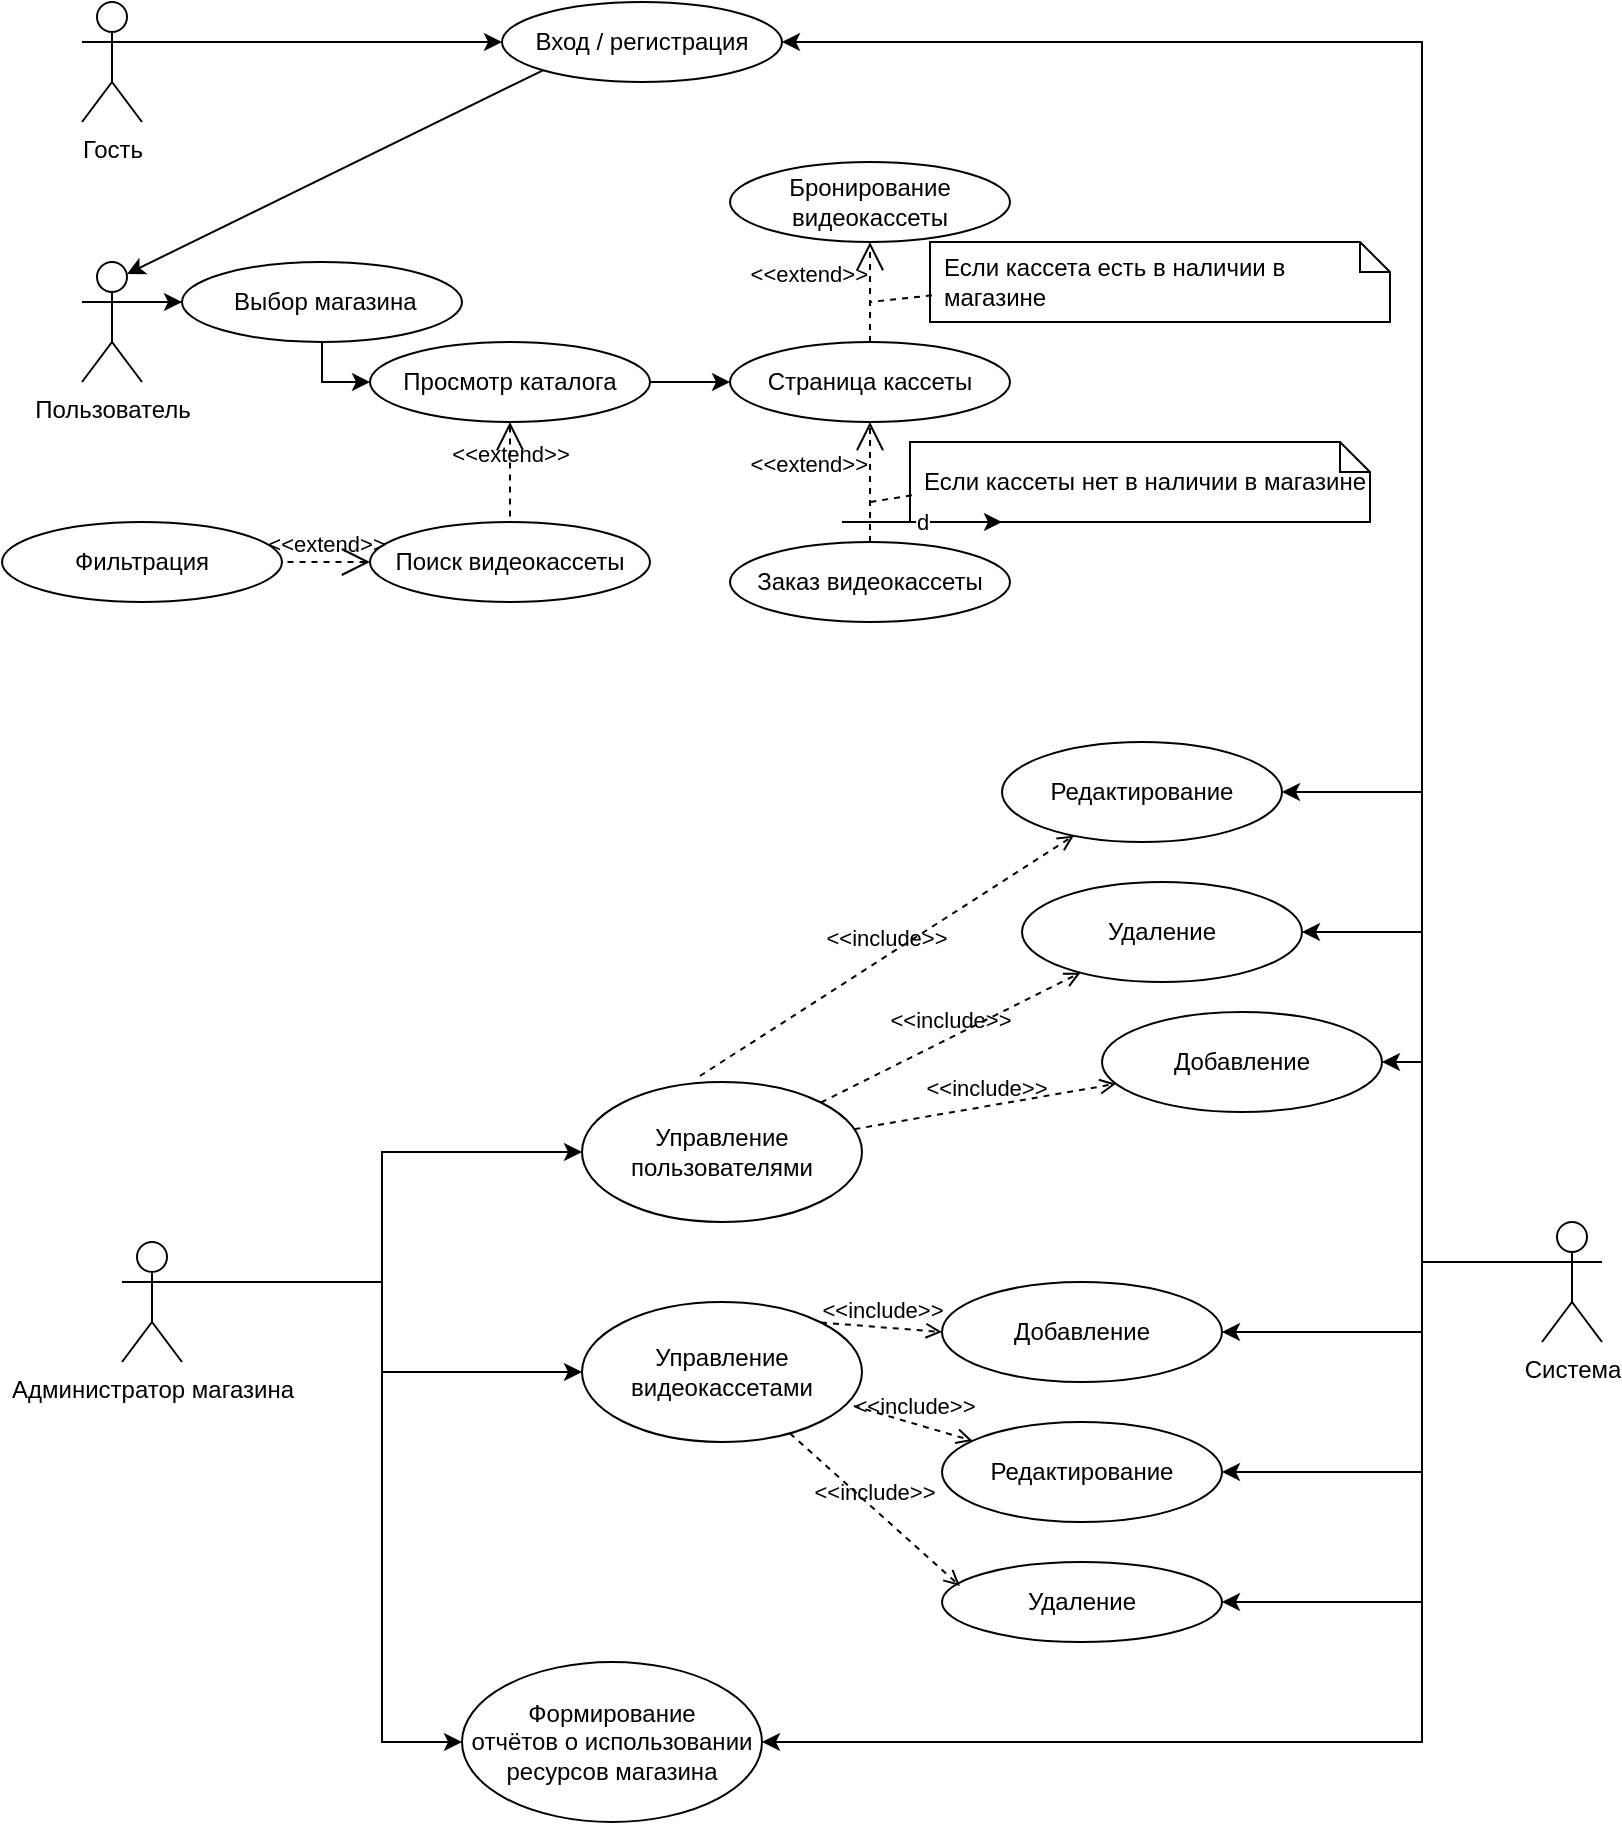 <mxfile>
    <diagram name="Страница — 1" id="rm-tLRI3IolC6JDpZ9o5">
        <mxGraphModel dx="973" dy="664" grid="1" gridSize="10" guides="1" tooltips="1" connect="1" arrows="1" fold="1" page="1" pageScale="1" pageWidth="827" pageHeight="1169" math="0" shadow="0">
            <root>
                <mxCell id="0"/>
                <mxCell id="1" parent="0"/>
                <mxCell id="HtFeE2W3FKLRe4RivsSI-40" style="rounded=0;orthogonalLoop=1;jettySize=auto;html=1;exitX=1;exitY=0.333;exitDx=0;exitDy=0;exitPerimeter=0;edgeStyle=elbowEdgeStyle;" parent="1" source="HtFeE2W3FKLRe4RivsSI-1" target="HtFeE2W3FKLRe4RivsSI-27" edge="1">
                    <mxGeometry relative="1" as="geometry"/>
                </mxCell>
                <mxCell id="HtFeE2W3FKLRe4RivsSI-1" value="Администратор магазина" style="shape=umlActor;verticalLabelPosition=bottom;verticalAlign=top;html=1;outlineConnect=0;" parent="1" vertex="1">
                    <mxGeometry x="70" y="650" width="30" height="60" as="geometry"/>
                </mxCell>
                <mxCell id="HtFeE2W3FKLRe4RivsSI-23" style="edgeStyle=orthogonalEdgeStyle;rounded=0;orthogonalLoop=1;jettySize=auto;html=1;exitX=1;exitY=0.333;exitDx=0;exitDy=0;exitPerimeter=0;entryX=0;entryY=0.5;entryDx=0;entryDy=0;" parent="1" source="HtFeE2W3FKLRe4RivsSI-15" target="HtFeE2W3FKLRe4RivsSI-16" edge="1">
                    <mxGeometry relative="1" as="geometry"/>
                </mxCell>
                <mxCell id="HtFeE2W3FKLRe4RivsSI-15" value="Гость" style="shape=umlActor;verticalLabelPosition=bottom;verticalAlign=top;html=1;outlineConnect=0;" parent="1" vertex="1">
                    <mxGeometry x="50" y="30" width="30" height="60" as="geometry"/>
                </mxCell>
                <mxCell id="HtFeE2W3FKLRe4RivsSI-16" value="Вход / регистрация" style="ellipse;whiteSpace=wrap;html=1;" parent="1" vertex="1">
                    <mxGeometry x="260" y="30" width="140" height="40" as="geometry"/>
                </mxCell>
                <mxCell id="HtFeE2W3FKLRe4RivsSI-108" style="edgeStyle=orthogonalEdgeStyle;rounded=0;orthogonalLoop=1;jettySize=auto;html=1;exitX=1;exitY=0.5;exitDx=0;exitDy=0;entryX=0;entryY=0.5;entryDx=0;entryDy=0;" parent="1" source="HtFeE2W3FKLRe4RivsSI-17" target="HtFeE2W3FKLRe4RivsSI-107" edge="1">
                    <mxGeometry relative="1" as="geometry"/>
                </mxCell>
                <mxCell id="HtFeE2W3FKLRe4RivsSI-17" value="Просмотр каталога" style="ellipse;whiteSpace=wrap;html=1;" parent="1" vertex="1">
                    <mxGeometry x="194" y="200" width="140" height="40" as="geometry"/>
                </mxCell>
                <mxCell id="HtFeE2W3FKLRe4RivsSI-18" value="Поиск видеокассеты" style="ellipse;whiteSpace=wrap;html=1;" parent="1" vertex="1">
                    <mxGeometry x="194" y="290" width="140" height="40" as="geometry"/>
                </mxCell>
                <mxCell id="HtFeE2W3FKLRe4RivsSI-27" value="Управление видеокассетами" style="ellipse;whiteSpace=wrap;html=1;" parent="1" vertex="1">
                    <mxGeometry x="300" y="680" width="140" height="70" as="geometry"/>
                </mxCell>
                <mxCell id="HtFeE2W3FKLRe4RivsSI-97" style="edgeStyle=orthogonalEdgeStyle;rounded=0;orthogonalLoop=1;jettySize=auto;html=1;exitX=1;exitY=0.333;exitDx=0;exitDy=0;exitPerimeter=0;" parent="1" source="HtFeE2W3FKLRe4RivsSI-32" target="HtFeE2W3FKLRe4RivsSI-96" edge="1">
                    <mxGeometry relative="1" as="geometry"/>
                </mxCell>
                <mxCell id="HtFeE2W3FKLRe4RivsSI-32" value="Пользователь" style="shape=umlActor;verticalLabelPosition=bottom;verticalAlign=top;html=1;outlineConnect=0;" parent="1" vertex="1">
                    <mxGeometry x="50" y="160" width="30" height="60" as="geometry"/>
                </mxCell>
                <mxCell id="HtFeE2W3FKLRe4RivsSI-38" value="Управление пользователями" style="ellipse;whiteSpace=wrap;html=1;" parent="1" vertex="1">
                    <mxGeometry x="300" y="570" width="140" height="70" as="geometry"/>
                </mxCell>
                <mxCell id="HtFeE2W3FKLRe4RivsSI-41" value="Добавление" style="ellipse;whiteSpace=wrap;html=1;" parent="1" vertex="1">
                    <mxGeometry x="480" y="670" width="140" height="50" as="geometry"/>
                </mxCell>
                <mxCell id="HtFeE2W3FKLRe4RivsSI-43" value="Удаление" style="ellipse;whiteSpace=wrap;html=1;" parent="1" vertex="1">
                    <mxGeometry x="480" y="810" width="140" height="40" as="geometry"/>
                </mxCell>
                <mxCell id="HtFeE2W3FKLRe4RivsSI-44" value="Редактирование" style="ellipse;whiteSpace=wrap;html=1;" parent="1" vertex="1">
                    <mxGeometry x="480" y="740" width="140" height="50" as="geometry"/>
                </mxCell>
                <mxCell id="HtFeE2W3FKLRe4RivsSI-45" value="Добавление" style="ellipse;whiteSpace=wrap;html=1;" parent="1" vertex="1">
                    <mxGeometry x="560" y="535" width="140" height="50" as="geometry"/>
                </mxCell>
                <mxCell id="HtFeE2W3FKLRe4RivsSI-46" value="Удаление" style="ellipse;whiteSpace=wrap;html=1;" parent="1" vertex="1">
                    <mxGeometry x="520" y="470" width="140" height="50" as="geometry"/>
                </mxCell>
                <mxCell id="HtFeE2W3FKLRe4RivsSI-47" value="Редактирование" style="ellipse;whiteSpace=wrap;html=1;" parent="1" vertex="1">
                    <mxGeometry x="510" y="400" width="140" height="50" as="geometry"/>
                </mxCell>
                <mxCell id="HtFeE2W3FKLRe4RivsSI-48" value="&amp;lt;&amp;lt;include&amp;gt;&amp;gt;" style="html=1;endArrow=open;verticalAlign=bottom;dashed=1;labelBackgroundColor=none;rounded=0;exitX=0.421;exitY=-0.043;exitDx=0;exitDy=0;exitPerimeter=0;" parent="1" source="HtFeE2W3FKLRe4RivsSI-38" target="HtFeE2W3FKLRe4RivsSI-47" edge="1">
                    <mxGeometry width="160" relative="1" as="geometry">
                        <mxPoint x="330" y="500" as="sourcePoint"/>
                        <mxPoint x="490" y="500" as="targetPoint"/>
                    </mxGeometry>
                </mxCell>
                <mxCell id="HtFeE2W3FKLRe4RivsSI-50" value="&amp;lt;&amp;lt;include&amp;gt;&amp;gt;" style="html=1;endArrow=open;verticalAlign=bottom;dashed=1;labelBackgroundColor=none;rounded=0;exitX=1;exitY=0;exitDx=0;exitDy=0;" parent="1" source="HtFeE2W3FKLRe4RivsSI-38" target="HtFeE2W3FKLRe4RivsSI-46" edge="1">
                    <mxGeometry width="160" relative="1" as="geometry">
                        <mxPoint x="390.06" y="585" as="sourcePoint"/>
                        <mxPoint x="501.06" y="443" as="targetPoint"/>
                    </mxGeometry>
                </mxCell>
                <mxCell id="HtFeE2W3FKLRe4RivsSI-51" value="&amp;lt;&amp;lt;include&amp;gt;&amp;gt;" style="html=1;endArrow=open;verticalAlign=bottom;dashed=1;labelBackgroundColor=none;rounded=0;" parent="1" source="HtFeE2W3FKLRe4RivsSI-38" target="HtFeE2W3FKLRe4RivsSI-45" edge="1">
                    <mxGeometry width="160" relative="1" as="geometry">
                        <mxPoint x="470" y="620" as="sourcePoint"/>
                        <mxPoint x="480.5" y="522.37" as="targetPoint"/>
                    </mxGeometry>
                </mxCell>
                <mxCell id="HtFeE2W3FKLRe4RivsSI-55" value="&amp;lt;&amp;lt;include&amp;gt;&amp;gt;" style="html=1;endArrow=open;verticalAlign=bottom;dashed=1;labelBackgroundColor=none;rounded=0;exitX=1;exitY=0;exitDx=0;exitDy=0;entryX=0;entryY=0.5;entryDx=0;entryDy=0;" parent="1" source="HtFeE2W3FKLRe4RivsSI-27" target="HtFeE2W3FKLRe4RivsSI-41" edge="1">
                    <mxGeometry width="160" relative="1" as="geometry">
                        <mxPoint x="437" y="595" as="sourcePoint"/>
                        <mxPoint x="575" y="575" as="targetPoint"/>
                    </mxGeometry>
                </mxCell>
                <mxCell id="HtFeE2W3FKLRe4RivsSI-58" value="&amp;lt;&amp;lt;include&amp;gt;&amp;gt;" style="html=1;endArrow=open;verticalAlign=bottom;dashed=1;labelBackgroundColor=none;rounded=0;entryX=0.064;entryY=0.3;entryDx=0;entryDy=0;entryPerimeter=0;" parent="1" source="HtFeE2W3FKLRe4RivsSI-27" target="HtFeE2W3FKLRe4RivsSI-43" edge="1">
                    <mxGeometry width="160" relative="1" as="geometry">
                        <mxPoint x="390" y="800" as="sourcePoint"/>
                        <mxPoint x="480" y="820" as="targetPoint"/>
                    </mxGeometry>
                </mxCell>
                <mxCell id="HtFeE2W3FKLRe4RivsSI-59" value="&amp;lt;&amp;lt;include&amp;gt;&amp;gt;" style="html=1;endArrow=open;verticalAlign=bottom;dashed=1;labelBackgroundColor=none;rounded=0;exitX=0.971;exitY=0.743;exitDx=0;exitDy=0;exitPerimeter=0;" parent="1" source="HtFeE2W3FKLRe4RivsSI-27" target="HtFeE2W3FKLRe4RivsSI-44" edge="1">
                    <mxGeometry width="160" relative="1" as="geometry">
                        <mxPoint x="390" y="770" as="sourcePoint"/>
                        <mxPoint x="451" y="775" as="targetPoint"/>
                    </mxGeometry>
                </mxCell>
                <mxCell id="HtFeE2W3FKLRe4RivsSI-74" style="rounded=0;orthogonalLoop=1;jettySize=auto;html=1;exitX=0;exitY=0.333;exitDx=0;exitDy=0;exitPerimeter=0;entryX=1;entryY=0.5;entryDx=0;entryDy=0;edgeStyle=elbowEdgeStyle;" parent="1" source="HtFeE2W3FKLRe4RivsSI-65" target="HtFeE2W3FKLRe4RivsSI-47" edge="1">
                    <mxGeometry relative="1" as="geometry">
                        <mxPoint x="720" y="400" as="targetPoint"/>
                        <Array as="points">
                            <mxPoint x="720" y="410"/>
                            <mxPoint x="720" y="430"/>
                        </Array>
                    </mxGeometry>
                </mxCell>
                <mxCell id="HtFeE2W3FKLRe4RivsSI-75" style="edgeStyle=orthogonalEdgeStyle;rounded=0;orthogonalLoop=1;jettySize=auto;html=1;exitX=0;exitY=0.333;exitDx=0;exitDy=0;exitPerimeter=0;entryX=1;entryY=0.5;entryDx=0;entryDy=0;" parent="1" source="HtFeE2W3FKLRe4RivsSI-65" target="HtFeE2W3FKLRe4RivsSI-46" edge="1">
                    <mxGeometry relative="1" as="geometry">
                        <Array as="points">
                            <mxPoint x="720" y="660"/>
                            <mxPoint x="720" y="495"/>
                        </Array>
                    </mxGeometry>
                </mxCell>
                <mxCell id="HtFeE2W3FKLRe4RivsSI-84" style="edgeStyle=orthogonalEdgeStyle;rounded=0;orthogonalLoop=1;jettySize=auto;html=1;exitX=0;exitY=0.333;exitDx=0;exitDy=0;exitPerimeter=0;entryX=1;entryY=0.5;entryDx=0;entryDy=0;" parent="1" source="HtFeE2W3FKLRe4RivsSI-65" target="HtFeE2W3FKLRe4RivsSI-43" edge="1">
                    <mxGeometry relative="1" as="geometry">
                        <mxPoint x="640" y="830" as="targetPoint"/>
                        <Array as="points">
                            <mxPoint x="720" y="660"/>
                            <mxPoint x="720" y="830"/>
                        </Array>
                    </mxGeometry>
                </mxCell>
                <mxCell id="HtFeE2W3FKLRe4RivsSI-65" value="Система" style="shape=umlActor;verticalLabelPosition=bottom;verticalAlign=top;html=1;outlineConnect=0;" parent="1" vertex="1">
                    <mxGeometry x="780" y="640" width="30" height="60" as="geometry"/>
                </mxCell>
                <mxCell id="HtFeE2W3FKLRe4RivsSI-83" value="" style="endArrow=classic;html=1;rounded=0;entryX=1;entryY=0.5;entryDx=0;entryDy=0;" parent="1" target="HtFeE2W3FKLRe4RivsSI-45" edge="1">
                    <mxGeometry width="50" height="50" relative="1" as="geometry">
                        <mxPoint x="720" y="560" as="sourcePoint"/>
                        <mxPoint x="440" y="480" as="targetPoint"/>
                    </mxGeometry>
                </mxCell>
                <mxCell id="HtFeE2W3FKLRe4RivsSI-85" value="" style="endArrow=classic;html=1;rounded=0;entryX=1;entryY=0.5;entryDx=0;entryDy=0;" parent="1" target="HtFeE2W3FKLRe4RivsSI-41" edge="1">
                    <mxGeometry width="50" height="50" relative="1" as="geometry">
                        <mxPoint x="720" y="695" as="sourcePoint"/>
                        <mxPoint x="440" y="480" as="targetPoint"/>
                    </mxGeometry>
                </mxCell>
                <mxCell id="HtFeE2W3FKLRe4RivsSI-86" value="" style="endArrow=classic;html=1;rounded=0;entryX=1;entryY=0.5;entryDx=0;entryDy=0;" parent="1" target="HtFeE2W3FKLRe4RivsSI-44" edge="1">
                    <mxGeometry width="50" height="50" relative="1" as="geometry">
                        <mxPoint x="720" y="765" as="sourcePoint"/>
                        <mxPoint x="440" y="480" as="targetPoint"/>
                    </mxGeometry>
                </mxCell>
                <mxCell id="HtFeE2W3FKLRe4RivsSI-90" value="" style="endArrow=classic;html=1;rounded=0;entryX=1;entryY=0.5;entryDx=0;entryDy=0;edgeStyle=orthogonalEdgeStyle;" parent="1" target="HtFeE2W3FKLRe4RivsSI-16" edge="1">
                    <mxGeometry width="50" height="50" relative="1" as="geometry">
                        <mxPoint x="720" y="430" as="sourcePoint"/>
                        <mxPoint x="510" y="270" as="targetPoint"/>
                        <Array as="points">
                            <mxPoint x="720" y="50"/>
                        </Array>
                    </mxGeometry>
                </mxCell>
                <mxCell id="HtFeE2W3FKLRe4RivsSI-93" value="Заказ видеокассеты" style="ellipse;whiteSpace=wrap;html=1;" parent="1" vertex="1">
                    <mxGeometry x="374" y="300" width="140" height="40" as="geometry"/>
                </mxCell>
                <mxCell id="HtFeE2W3FKLRe4RivsSI-99" style="edgeStyle=orthogonalEdgeStyle;rounded=0;orthogonalLoop=1;jettySize=auto;html=1;entryX=0;entryY=0.5;entryDx=0;entryDy=0;" parent="1" source="HtFeE2W3FKLRe4RivsSI-96" target="HtFeE2W3FKLRe4RivsSI-17" edge="1">
                    <mxGeometry relative="1" as="geometry">
                        <mxPoint x="124" y="180" as="sourcePoint"/>
                    </mxGeometry>
                </mxCell>
                <mxCell id="HtFeE2W3FKLRe4RivsSI-96" value="&amp;nbsp;Выбор магазина" style="ellipse;whiteSpace=wrap;html=1;" parent="1" vertex="1">
                    <mxGeometry x="100" y="160" width="140" height="40" as="geometry"/>
                </mxCell>
                <mxCell id="HtFeE2W3FKLRe4RivsSI-103" value="&amp;lt;&amp;lt;extend&amp;gt;&amp;gt;" style="edgeStyle=none;html=1;startArrow=open;endArrow=none;startSize=12;verticalAlign=bottom;dashed=1;labelBackgroundColor=none;rounded=0;entryX=1;entryY=0.5;entryDx=0;entryDy=0;exitX=0;exitY=0.5;exitDx=0;exitDy=0;" parent="1" source="HtFeE2W3FKLRe4RivsSI-18" target="HtFeE2W3FKLRe4RivsSI-104" edge="1">
                    <mxGeometry width="160" relative="1" as="geometry">
                        <mxPoint x="190" y="310" as="sourcePoint"/>
                        <mxPoint x="264" y="320" as="targetPoint"/>
                    </mxGeometry>
                </mxCell>
                <mxCell id="HtFeE2W3FKLRe4RivsSI-104" value="Фильтрация" style="ellipse;whiteSpace=wrap;html=1;" parent="1" vertex="1">
                    <mxGeometry x="10" y="290" width="140" height="40" as="geometry"/>
                </mxCell>
                <mxCell id="HtFeE2W3FKLRe4RivsSI-105" value="&amp;lt;&amp;lt;extend&amp;gt;&amp;gt;" style="edgeStyle=none;html=1;startArrow=open;endArrow=none;startSize=12;verticalAlign=bottom;dashed=1;labelBackgroundColor=none;rounded=0;exitX=0.5;exitY=1;exitDx=0;exitDy=0;entryX=0.5;entryY=0;entryDx=0;entryDy=0;" parent="1" source="HtFeE2W3FKLRe4RivsSI-17" target="HtFeE2W3FKLRe4RivsSI-18" edge="1">
                    <mxGeometry width="160" relative="1" as="geometry">
                        <mxPoint x="274" y="250" as="sourcePoint"/>
                        <mxPoint x="264" y="280" as="targetPoint"/>
                    </mxGeometry>
                </mxCell>
                <mxCell id="HtFeE2W3FKLRe4RivsSI-106" value="Бронирование видеокассеты" style="ellipse;whiteSpace=wrap;html=1;" parent="1" vertex="1">
                    <mxGeometry x="374" y="110" width="140" height="40" as="geometry"/>
                </mxCell>
                <mxCell id="HtFeE2W3FKLRe4RivsSI-107" value="Страница кассеты" style="ellipse;whiteSpace=wrap;html=1;" parent="1" vertex="1">
                    <mxGeometry x="374" y="200" width="140" height="40" as="geometry"/>
                </mxCell>
                <mxCell id="HtFeE2W3FKLRe4RivsSI-114" value="Если кассеты нет в наличии в магазине" style="shape=note;size=15;spacingLeft=5;align=left;whiteSpace=wrap;" parent="1" vertex="1">
                    <mxGeometry x="464" y="250" width="230" height="40" as="geometry"/>
                </mxCell>
                <mxCell id="HtFeE2W3FKLRe4RivsSI-115" value="&amp;lt;&amp;lt;extend&amp;gt;&amp;gt;" style="align=right;html=1;verticalAlign=bottom;rounded=0;labelBackgroundColor=none;endArrow=open;endSize=12;dashed=1;exitX=0.5;exitY=0;exitDx=0;exitDy=0;" parent="1" source="HtFeE2W3FKLRe4RivsSI-93" target="HtFeE2W3FKLRe4RivsSI-107" edge="1">
                    <mxGeometry relative="1" as="geometry">
                        <mxPoint x="324" y="190" as="targetPoint"/>
                        <mxPoint x="484" y="190" as="sourcePoint"/>
                    </mxGeometry>
                </mxCell>
                <mxCell id="HtFeE2W3FKLRe4RivsSI-116" value="" style="edgeStyle=none;html=1;endArrow=none;rounded=0;labelBackgroundColor=none;dashed=1;exitX=0.004;exitY=0.667;exitDx=0;exitDy=0;exitPerimeter=0;" parent="1" source="HtFeE2W3FKLRe4RivsSI-114" edge="1">
                    <mxGeometry relative="1" as="geometry">
                        <mxPoint x="444" y="280" as="targetPoint"/>
                    </mxGeometry>
                </mxCell>
                <mxCell id="HtFeE2W3FKLRe4RivsSI-117" value="Если кассета есть в наличии в магазине" style="shape=note;size=15;spacingLeft=5;align=left;whiteSpace=wrap;" parent="1" vertex="1">
                    <mxGeometry x="474" y="150" width="230" height="40" as="geometry"/>
                </mxCell>
                <mxCell id="HtFeE2W3FKLRe4RivsSI-118" value="" style="edgeStyle=none;html=1;endArrow=none;rounded=0;labelBackgroundColor=none;dashed=1;exitX=0.004;exitY=0.667;exitDx=0;exitDy=0;exitPerimeter=0;" parent="1" source="HtFeE2W3FKLRe4RivsSI-117" edge="1">
                    <mxGeometry relative="1" as="geometry">
                        <mxPoint x="444" y="180" as="targetPoint"/>
                    </mxGeometry>
                </mxCell>
                <mxCell id="HtFeE2W3FKLRe4RivsSI-120" value="&amp;lt;&amp;lt;extend&amp;gt;&amp;gt;" style="align=right;html=1;verticalAlign=bottom;rounded=0;labelBackgroundColor=none;endArrow=open;endSize=12;dashed=1;exitX=0.5;exitY=0;exitDx=0;exitDy=0;entryX=0.5;entryY=1;entryDx=0;entryDy=0;" parent="1" source="HtFeE2W3FKLRe4RivsSI-107" target="HtFeE2W3FKLRe4RivsSI-106" edge="1">
                    <mxGeometry relative="1" as="geometry">
                        <mxPoint x="358" y="140" as="targetPoint"/>
                        <mxPoint x="358" y="200" as="sourcePoint"/>
                    </mxGeometry>
                </mxCell>
                <mxCell id="HtFeE2W3FKLRe4RivsSI-122" style="edgeStyle=elbowEdgeStyle;rounded=0;orthogonalLoop=1;jettySize=auto;html=1;entryX=0;entryY=0.5;entryDx=0;entryDy=0;exitX=1;exitY=0.333;exitDx=0;exitDy=0;exitPerimeter=0;" parent="1" target="HtFeE2W3FKLRe4RivsSI-121" edge="1">
                    <mxGeometry relative="1" as="geometry">
                        <mxPoint x="290" y="850" as="targetPoint"/>
                        <mxPoint x="110" y="670" as="sourcePoint"/>
                        <Array as="points">
                            <mxPoint x="200" y="750"/>
                        </Array>
                    </mxGeometry>
                </mxCell>
                <mxCell id="HtFeE2W3FKLRe4RivsSI-121" value="Формирование&lt;br&gt;отчётов о использовании ресурсов магазина" style="ellipse;whiteSpace=wrap;html=1;" parent="1" vertex="1">
                    <mxGeometry x="240" y="860" width="150" height="80" as="geometry"/>
                </mxCell>
                <mxCell id="HtFeE2W3FKLRe4RivsSI-123" value="" style="endArrow=classic;html=1;rounded=0;entryX=0;entryY=0.5;entryDx=0;entryDy=0;edgeStyle=elbowEdgeStyle;" parent="1" target="HtFeE2W3FKLRe4RivsSI-38" edge="1">
                    <mxGeometry width="50" height="50" relative="1" as="geometry">
                        <mxPoint x="200" y="670" as="sourcePoint"/>
                        <mxPoint x="530" y="610" as="targetPoint"/>
                        <Array as="points">
                            <mxPoint x="200" y="630"/>
                        </Array>
                    </mxGeometry>
                </mxCell>
                <mxCell id="HtFeE2W3FKLRe4RivsSI-124" value="" style="endArrow=classic;html=1;rounded=0;entryX=1;entryY=0.5;entryDx=0;entryDy=0;edgeStyle=elbowEdgeStyle;elbow=vertical;" parent="1" target="HtFeE2W3FKLRe4RivsSI-121" edge="1">
                    <mxGeometry width="50" height="50" relative="1" as="geometry">
                        <mxPoint x="720" y="830" as="sourcePoint"/>
                        <mxPoint x="530" y="690" as="targetPoint"/>
                        <Array as="points">
                            <mxPoint x="560" y="900"/>
                        </Array>
                    </mxGeometry>
                </mxCell>
                <mxCell id="fW_WVC9L09nKjJstzb_B-1" style="rounded=0;orthogonalLoop=1;jettySize=auto;html=1;exitX=0;exitY=1;exitDx=0;exitDy=0;entryX=0.75;entryY=0.1;entryDx=0;entryDy=0;entryPerimeter=0;" parent="1" source="HtFeE2W3FKLRe4RivsSI-16" target="HtFeE2W3FKLRe4RivsSI-32" edge="1">
                    <mxGeometry relative="1" as="geometry">
                        <mxPoint x="90" y="60" as="sourcePoint"/>
                        <mxPoint x="270" y="60" as="targetPoint"/>
                    </mxGeometry>
                </mxCell>
                <mxCell id="2" value="d" style="edgeStyle=none;orthogonalLoop=1;jettySize=auto;html=1;" edge="1" parent="1">
                    <mxGeometry width="80" relative="1" as="geometry">
                        <mxPoint x="430" y="290" as="sourcePoint"/>
                        <mxPoint x="510" y="290" as="targetPoint"/>
                        <Array as="points"/>
                    </mxGeometry>
                </mxCell>
            </root>
        </mxGraphModel>
    </diagram>
</mxfile>